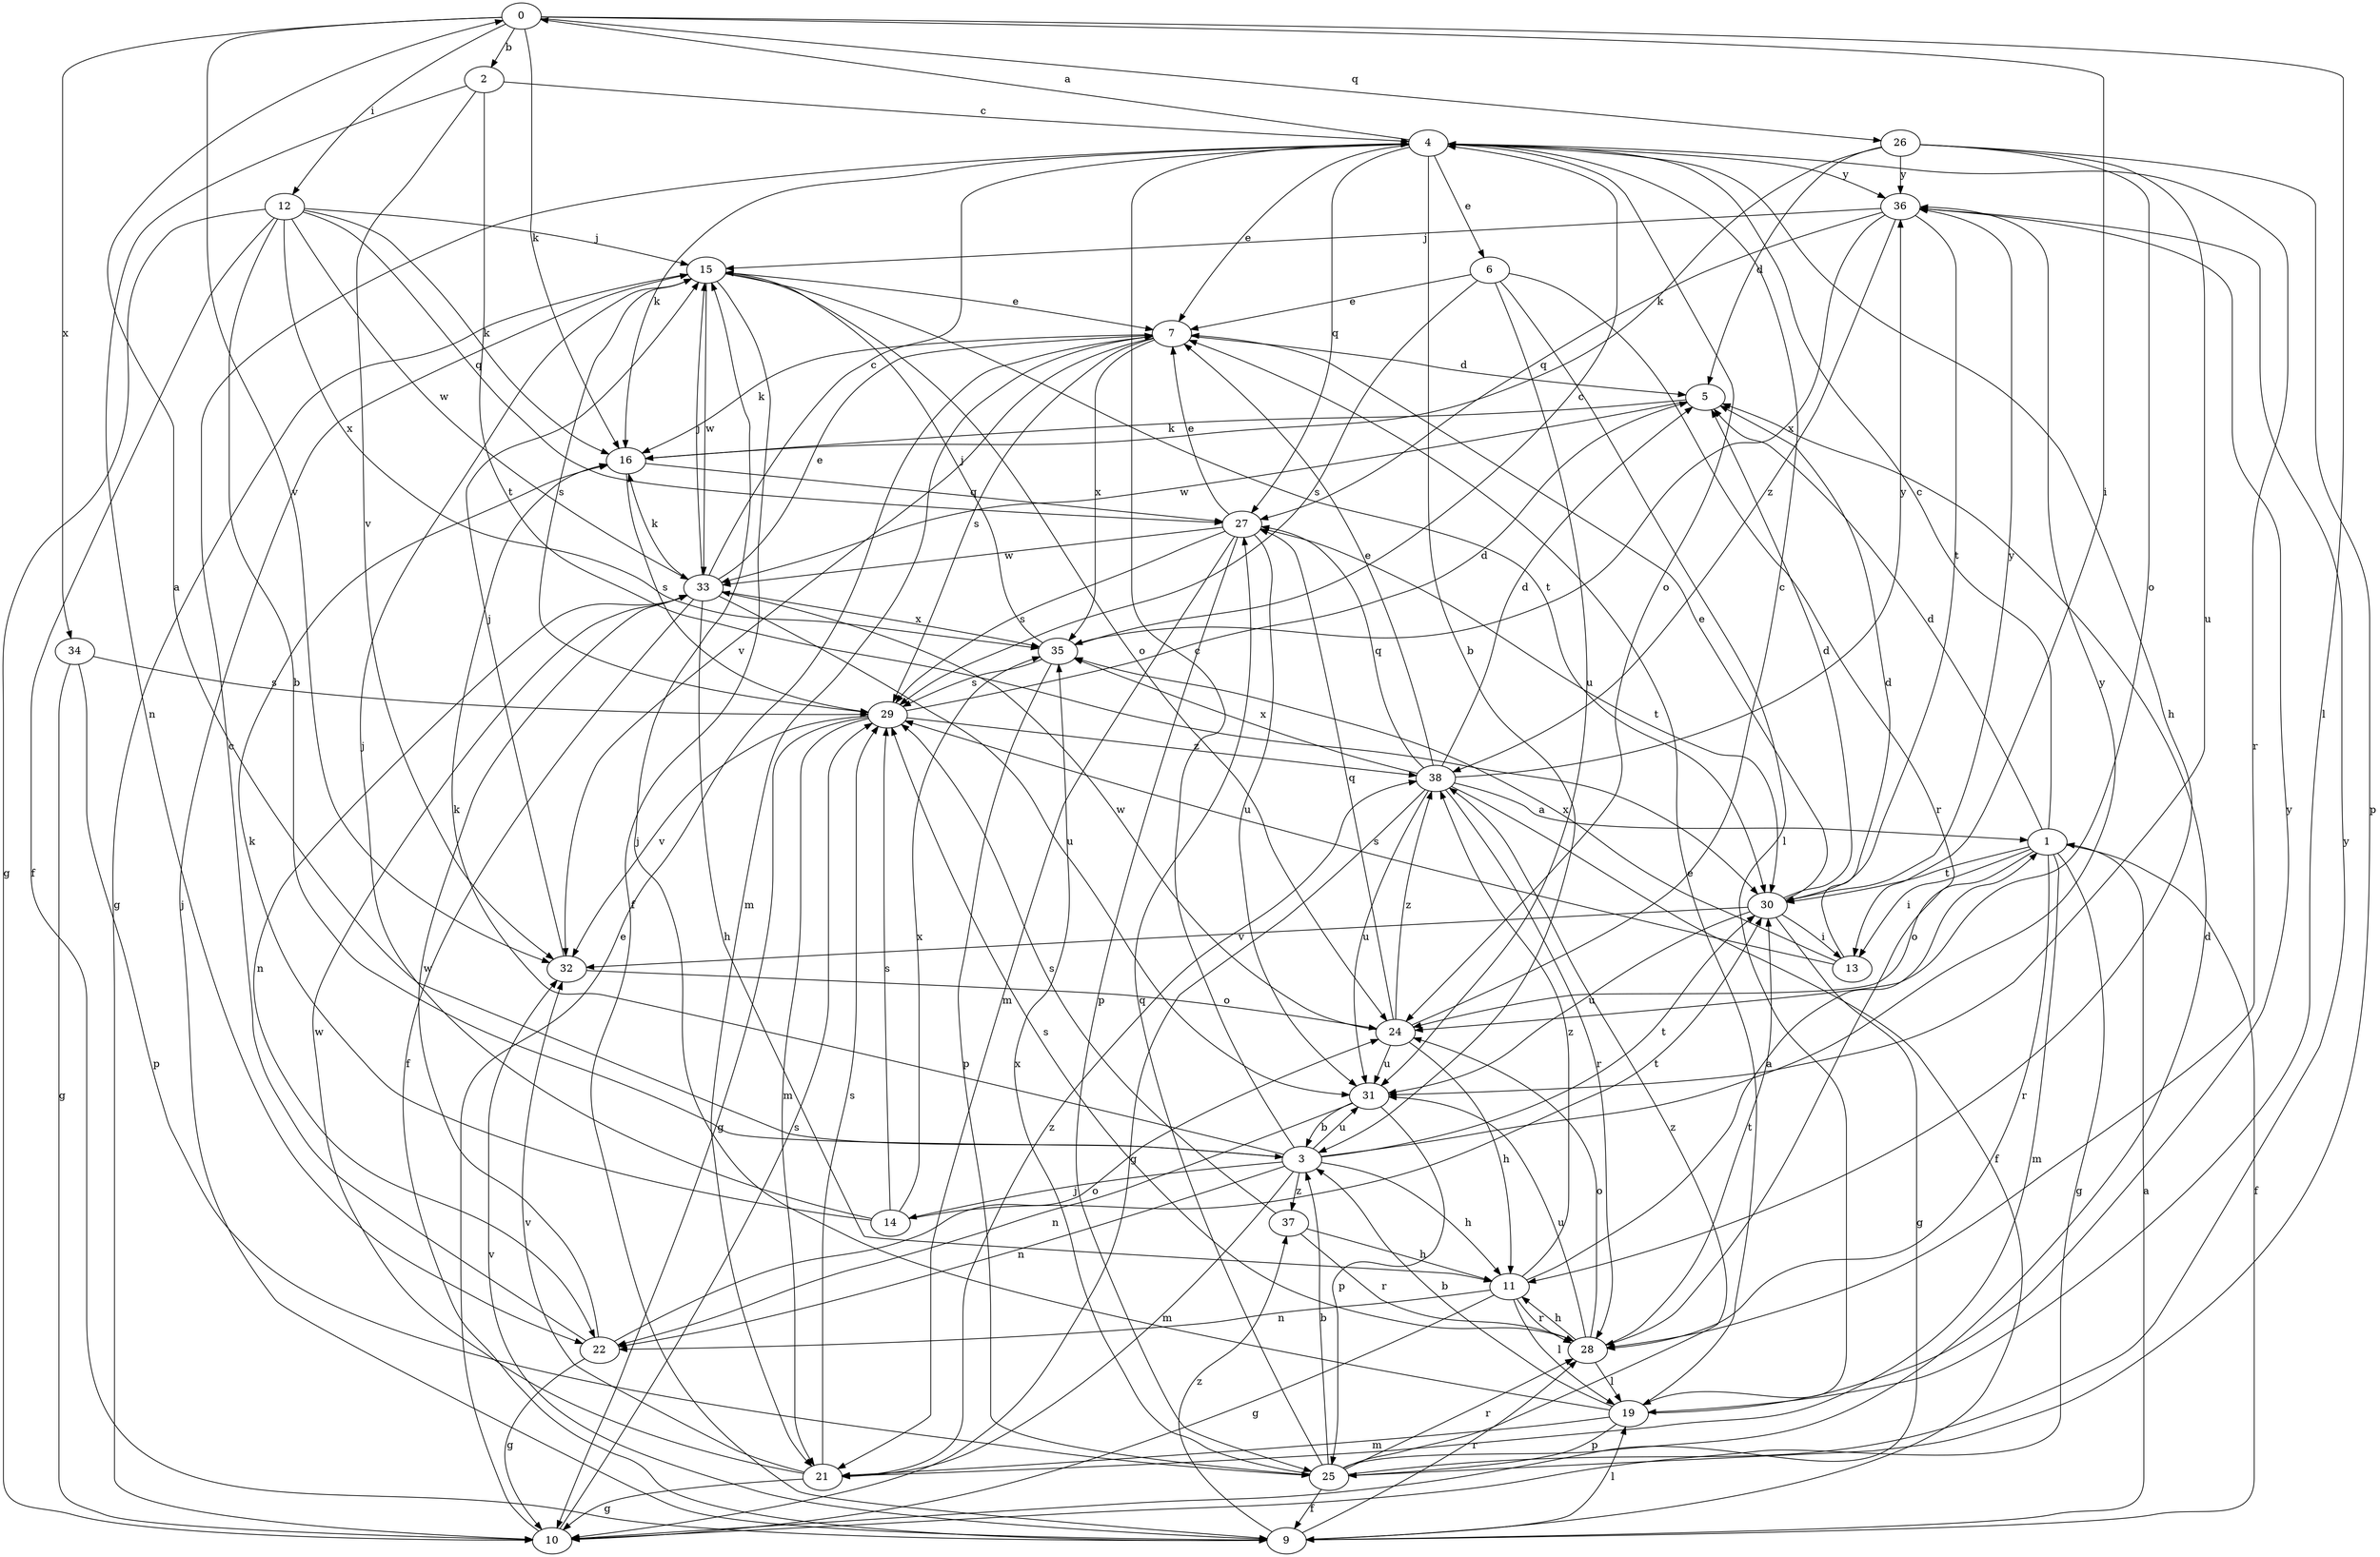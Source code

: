 strict digraph  {
0;
1;
2;
3;
4;
5;
6;
7;
9;
10;
11;
12;
13;
14;
15;
16;
19;
21;
22;
24;
25;
26;
27;
28;
29;
30;
31;
32;
33;
34;
35;
36;
37;
38;
0 -> 2  [label=b];
0 -> 12  [label=i];
0 -> 13  [label=i];
0 -> 16  [label=k];
0 -> 19  [label=l];
0 -> 26  [label=q];
0 -> 32  [label=v];
0 -> 34  [label=x];
1 -> 4  [label=c];
1 -> 5  [label=d];
1 -> 9  [label=f];
1 -> 10  [label=g];
1 -> 13  [label=i];
1 -> 21  [label=m];
1 -> 24  [label=o];
1 -> 28  [label=r];
1 -> 30  [label=t];
2 -> 4  [label=c];
2 -> 22  [label=n];
2 -> 30  [label=t];
2 -> 32  [label=v];
3 -> 0  [label=a];
3 -> 4  [label=c];
3 -> 11  [label=h];
3 -> 14  [label=j];
3 -> 16  [label=k];
3 -> 21  [label=m];
3 -> 22  [label=n];
3 -> 30  [label=t];
3 -> 31  [label=u];
3 -> 36  [label=y];
3 -> 37  [label=z];
4 -> 0  [label=a];
4 -> 3  [label=b];
4 -> 6  [label=e];
4 -> 7  [label=e];
4 -> 11  [label=h];
4 -> 16  [label=k];
4 -> 24  [label=o];
4 -> 27  [label=q];
4 -> 28  [label=r];
4 -> 36  [label=y];
5 -> 16  [label=k];
5 -> 33  [label=w];
6 -> 7  [label=e];
6 -> 19  [label=l];
6 -> 28  [label=r];
6 -> 29  [label=s];
6 -> 31  [label=u];
7 -> 5  [label=d];
7 -> 16  [label=k];
7 -> 21  [label=m];
7 -> 29  [label=s];
7 -> 32  [label=v];
7 -> 35  [label=x];
9 -> 1  [label=a];
9 -> 15  [label=j];
9 -> 19  [label=l];
9 -> 28  [label=r];
9 -> 32  [label=v];
9 -> 37  [label=z];
10 -> 7  [label=e];
10 -> 29  [label=s];
11 -> 1  [label=a];
11 -> 10  [label=g];
11 -> 19  [label=l];
11 -> 22  [label=n];
11 -> 28  [label=r];
11 -> 38  [label=z];
12 -> 3  [label=b];
12 -> 9  [label=f];
12 -> 10  [label=g];
12 -> 15  [label=j];
12 -> 16  [label=k];
12 -> 27  [label=q];
12 -> 33  [label=w];
12 -> 35  [label=x];
13 -> 5  [label=d];
13 -> 29  [label=s];
13 -> 35  [label=x];
14 -> 15  [label=j];
14 -> 16  [label=k];
14 -> 29  [label=s];
14 -> 30  [label=t];
14 -> 35  [label=x];
15 -> 7  [label=e];
15 -> 9  [label=f];
15 -> 10  [label=g];
15 -> 24  [label=o];
15 -> 29  [label=s];
15 -> 30  [label=t];
15 -> 33  [label=w];
16 -> 27  [label=q];
16 -> 29  [label=s];
19 -> 3  [label=b];
19 -> 7  [label=e];
19 -> 15  [label=j];
19 -> 21  [label=m];
19 -> 25  [label=p];
19 -> 36  [label=y];
21 -> 10  [label=g];
21 -> 29  [label=s];
21 -> 32  [label=v];
21 -> 33  [label=w];
21 -> 38  [label=z];
22 -> 4  [label=c];
22 -> 10  [label=g];
22 -> 24  [label=o];
22 -> 33  [label=w];
24 -> 4  [label=c];
24 -> 11  [label=h];
24 -> 27  [label=q];
24 -> 31  [label=u];
24 -> 33  [label=w];
24 -> 38  [label=z];
25 -> 3  [label=b];
25 -> 5  [label=d];
25 -> 9  [label=f];
25 -> 27  [label=q];
25 -> 28  [label=r];
25 -> 35  [label=x];
25 -> 36  [label=y];
25 -> 38  [label=z];
26 -> 5  [label=d];
26 -> 16  [label=k];
26 -> 24  [label=o];
26 -> 25  [label=p];
26 -> 31  [label=u];
26 -> 36  [label=y];
27 -> 7  [label=e];
27 -> 21  [label=m];
27 -> 25  [label=p];
27 -> 29  [label=s];
27 -> 30  [label=t];
27 -> 31  [label=u];
27 -> 33  [label=w];
28 -> 11  [label=h];
28 -> 19  [label=l];
28 -> 24  [label=o];
28 -> 29  [label=s];
28 -> 30  [label=t];
28 -> 31  [label=u];
29 -> 5  [label=d];
29 -> 10  [label=g];
29 -> 21  [label=m];
29 -> 32  [label=v];
29 -> 38  [label=z];
30 -> 5  [label=d];
30 -> 7  [label=e];
30 -> 10  [label=g];
30 -> 13  [label=i];
30 -> 31  [label=u];
30 -> 32  [label=v];
30 -> 36  [label=y];
31 -> 3  [label=b];
31 -> 22  [label=n];
31 -> 25  [label=p];
32 -> 15  [label=j];
32 -> 24  [label=o];
33 -> 4  [label=c];
33 -> 7  [label=e];
33 -> 9  [label=f];
33 -> 11  [label=h];
33 -> 15  [label=j];
33 -> 16  [label=k];
33 -> 22  [label=n];
33 -> 31  [label=u];
33 -> 35  [label=x];
34 -> 10  [label=g];
34 -> 25  [label=p];
34 -> 29  [label=s];
35 -> 4  [label=c];
35 -> 15  [label=j];
35 -> 25  [label=p];
35 -> 29  [label=s];
36 -> 15  [label=j];
36 -> 27  [label=q];
36 -> 30  [label=t];
36 -> 35  [label=x];
36 -> 38  [label=z];
37 -> 11  [label=h];
37 -> 28  [label=r];
37 -> 29  [label=s];
38 -> 1  [label=a];
38 -> 5  [label=d];
38 -> 7  [label=e];
38 -> 9  [label=f];
38 -> 10  [label=g];
38 -> 27  [label=q];
38 -> 28  [label=r];
38 -> 31  [label=u];
38 -> 35  [label=x];
38 -> 36  [label=y];
}
